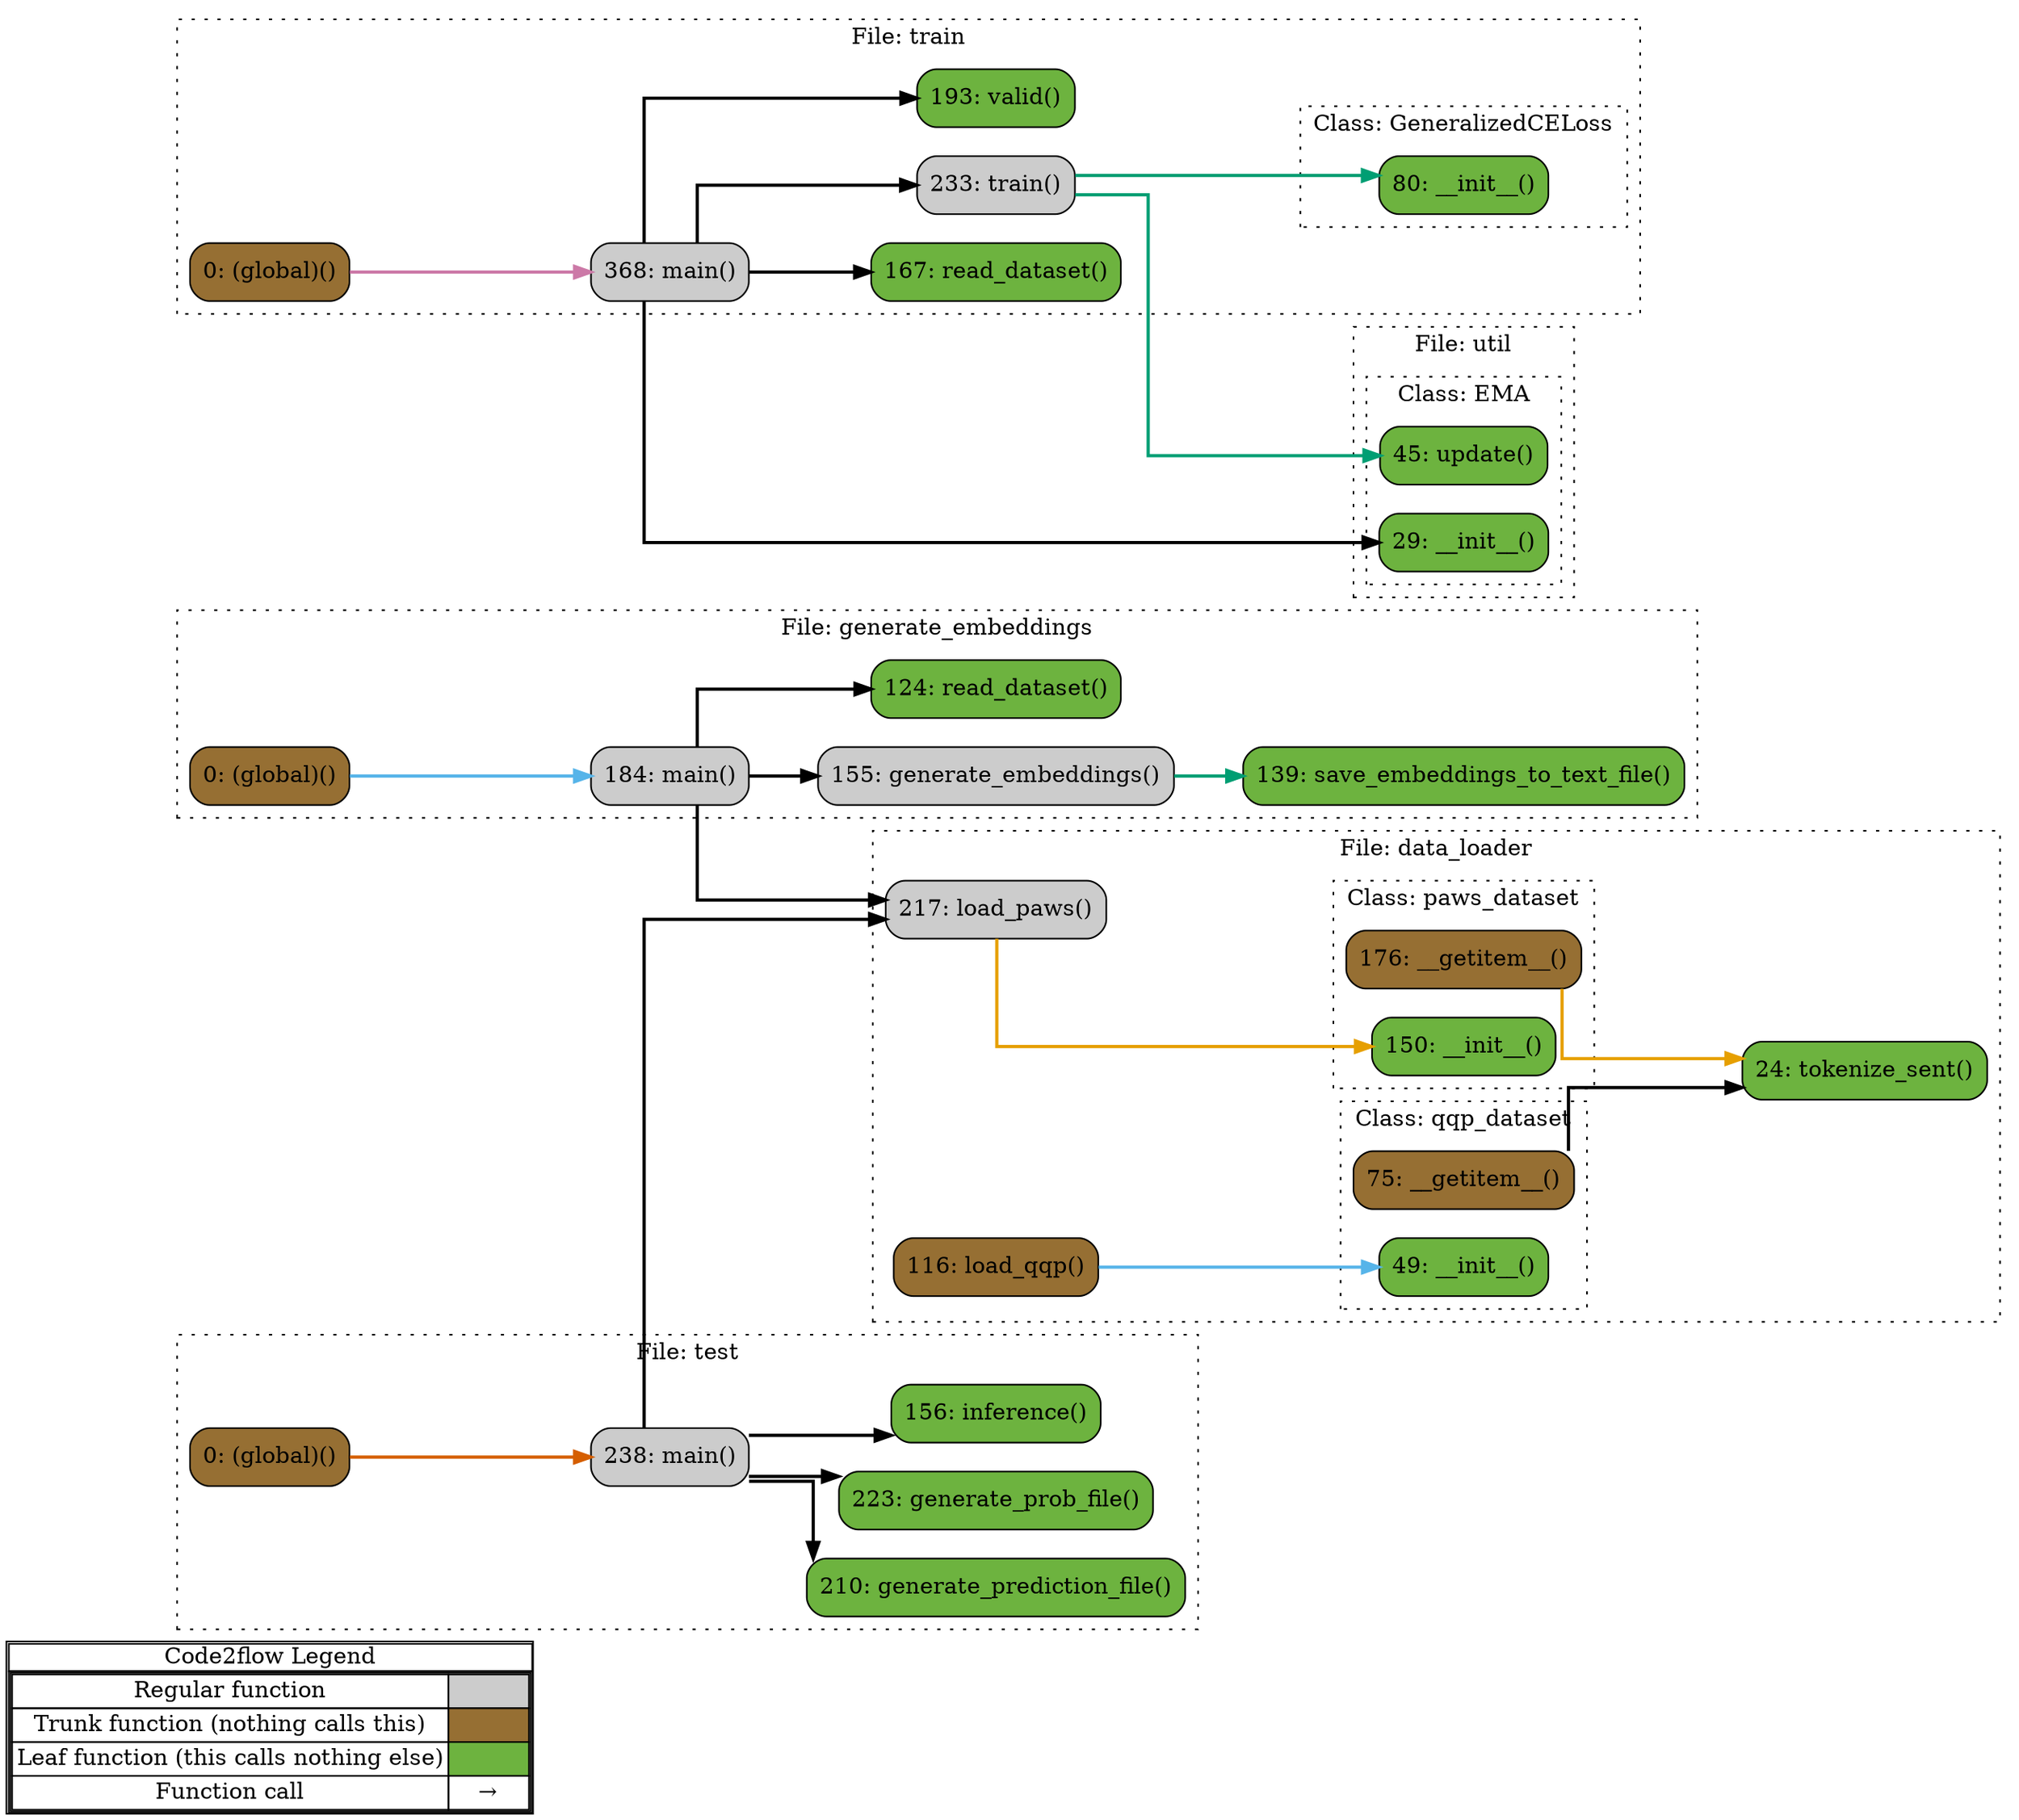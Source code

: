digraph G {
concentrate=true;
splines="ortho";
rankdir="LR";
subgraph legend{
    rank = min;
    label = "legend";
    Legend [shape=none, margin=0, label = <
        <table cellspacing="0" cellpadding="0" border="1"><tr><td>Code2flow Legend</td></tr><tr><td>
        <table cellspacing="0">
        <tr><td>Regular function</td><td width="50px" bgcolor='#cccccc'></td></tr>
        <tr><td>Trunk function (nothing calls this)</td><td bgcolor='#966F33'></td></tr>
        <tr><td>Leaf function (this calls nothing else)</td><td bgcolor='#6db33f'></td></tr>
        <tr><td>Function call</td><td><font color='black'>&#8594;</font></td></tr>
        </table></td></tr></table>
        >];
}node_bc5ac879 [label="217: load_paws()" name="data_loader::load_paws" shape="rect" style="rounded,filled" fillcolor="#cccccc" ];
node_0634206a [label="116: load_qqp()" name="data_loader::load_qqp" shape="rect" style="rounded,filled" fillcolor="#966F33" ];
node_985c2221 [label="176: __getitem__()" name="data_loader::paws_dataset.__getitem__" shape="rect" style="rounded,filled" fillcolor="#966F33" ];
node_7eb7b2d5 [label="150: __init__()" name="data_loader::paws_dataset.__init__" shape="rect" style="rounded,filled" fillcolor="#6db33f" ];
node_5aca6650 [label="75: __getitem__()" name="data_loader::qqp_dataset.__getitem__" shape="rect" style="rounded,filled" fillcolor="#966F33" ];
node_6817b8fe [label="49: __init__()" name="data_loader::qqp_dataset.__init__" shape="rect" style="rounded,filled" fillcolor="#6db33f" ];
node_23eb315a [label="24: tokenize_sent()" name="data_loader::tokenize_sent" shape="rect" style="rounded,filled" fillcolor="#6db33f" ];
node_a7113e9a [label="0: (global)()" name="generate_embeddings::(global)" shape="rect" style="rounded,filled" fillcolor="#966F33" ];
node_a6c9cb93 [label="155: generate_embeddings()" name="generate_embeddings::generate_embeddings" shape="rect" style="rounded,filled" fillcolor="#cccccc" ];
node_35062a38 [label="184: main()" name="generate_embeddings::main" shape="rect" style="rounded,filled" fillcolor="#cccccc" ];
node_86997af2 [label="124: read_dataset()" name="generate_embeddings::read_dataset" shape="rect" style="rounded,filled" fillcolor="#6db33f" ];
node_daaf73c1 [label="139: save_embeddings_to_text_file()" name="generate_embeddings::save_embeddings_to_text_file" shape="rect" style="rounded,filled" fillcolor="#6db33f" ];
node_e2c9e7ce [label="0: (global)()" name="test::(global)" shape="rect" style="rounded,filled" fillcolor="#966F33" ];
node_6afeb101 [label="210: generate_prediction_file()" name="test::generate_prediction_file" shape="rect" style="rounded,filled" fillcolor="#6db33f" ];
node_ac6a250b [label="223: generate_prob_file()" name="test::generate_prob_file" shape="rect" style="rounded,filled" fillcolor="#6db33f" ];
node_9e9f5ef0 [label="156: inference()" name="test::inference" shape="rect" style="rounded,filled" fillcolor="#6db33f" ];
node_a1306fc0 [label="238: main()" name="test::main" shape="rect" style="rounded,filled" fillcolor="#cccccc" ];
node_4f72369f [label="0: (global)()" name="train::(global)" shape="rect" style="rounded,filled" fillcolor="#966F33" ];
node_f8f14ddb [label="80: __init__()" name="train::GeneralizedCELoss.__init__" shape="rect" style="rounded,filled" fillcolor="#6db33f" ];
node_fa044cf0 [label="368: main()" name="train::main" shape="rect" style="rounded,filled" fillcolor="#cccccc" ];
node_5ba834a8 [label="167: read_dataset()" name="train::read_dataset" shape="rect" style="rounded,filled" fillcolor="#6db33f" ];
node_6d48e1f3 [label="233: train()" name="train::train" shape="rect" style="rounded,filled" fillcolor="#cccccc" ];
node_0d29d150 [label="193: valid()" name="train::valid" shape="rect" style="rounded,filled" fillcolor="#6db33f" ];
node_0e7bf1af [label="29: __init__()" name="util::EMA.__init__" shape="rect" style="rounded,filled" fillcolor="#6db33f" ];
node_f3337a4d [label="45: update()" name="util::EMA.update" shape="rect" style="rounded,filled" fillcolor="#6db33f" ];
node_bc5ac879 -> node_7eb7b2d5 [color="#E69F00" penwidth="2"];
node_0634206a -> node_6817b8fe [color="#56B4E9" penwidth="2"];
node_985c2221 -> node_23eb315a [color="#E69F00" penwidth="2"];
node_985c2221 -> node_23eb315a [color="#E69F00" penwidth="2"];
node_5aca6650 -> node_23eb315a [color="#000000" penwidth="2"];
node_5aca6650 -> node_23eb315a [color="#000000" penwidth="2"];
node_a7113e9a -> node_35062a38 [color="#56B4E9" penwidth="2"];
node_a6c9cb93 -> node_daaf73c1 [color="#009E73" penwidth="2"];
node_35062a38 -> node_bc5ac879 [color="#000000" penwidth="2"];
node_35062a38 -> node_bc5ac879 [color="#000000" penwidth="2"];
node_35062a38 -> node_bc5ac879 [color="#000000" penwidth="2"];
node_35062a38 -> node_a6c9cb93 [color="#000000" penwidth="2"];
node_35062a38 -> node_a6c9cb93 [color="#000000" penwidth="2"];
node_35062a38 -> node_a6c9cb93 [color="#000000" penwidth="2"];
node_35062a38 -> node_a6c9cb93 [color="#000000" penwidth="2"];
node_35062a38 -> node_a6c9cb93 [color="#000000" penwidth="2"];
node_35062a38 -> node_86997af2 [color="#000000" penwidth="2"];
node_35062a38 -> node_86997af2 [color="#000000" penwidth="2"];
node_e2c9e7ce -> node_a1306fc0 [color="#D55E00" penwidth="2"];
node_a1306fc0 -> node_bc5ac879 [color="#000000" penwidth="2"];
node_a1306fc0 -> node_6afeb101 [color="#000000" penwidth="2"];
node_a1306fc0 -> node_ac6a250b [color="#000000" penwidth="2"];
node_a1306fc0 -> node_9e9f5ef0 [color="#000000" penwidth="2"];
node_4f72369f -> node_fa044cf0 [color="#CC79A7" penwidth="2"];
node_fa044cf0 -> node_5ba834a8 [color="#000000" penwidth="2"];
node_fa044cf0 -> node_5ba834a8 [color="#000000" penwidth="2"];
node_fa044cf0 -> node_6d48e1f3 [color="#000000" penwidth="2"];
node_fa044cf0 -> node_0d29d150 [color="#000000" penwidth="2"];
node_fa044cf0 -> node_0e7bf1af [color="#000000" penwidth="2"];
node_fa044cf0 -> node_0e7bf1af [color="#000000" penwidth="2"];
node_6d48e1f3 -> node_f8f14ddb [color="#009E73" penwidth="2"];
node_6d48e1f3 -> node_f8f14ddb [color="#009E73" penwidth="2"];
node_6d48e1f3 -> node_f8f14ddb [color="#009E73" penwidth="2"];
node_6d48e1f3 -> node_f3337a4d [color="#009E73" penwidth="2"];
node_6d48e1f3 -> node_f3337a4d [color="#009E73" penwidth="2"];
node_6d48e1f3 -> node_f3337a4d [color="#009E73" penwidth="2"];
subgraph cluster_2146f035 {
    node_23eb315a node_0634206a node_bc5ac879;
    label="File: data_loader";
    name="data_loader";
    style="filled";
    graph[style=dotted];
    subgraph cluster_5b71224a {
        node_6817b8fe node_5aca6650;
        label="Class: qqp_dataset";
        name="qqp_dataset";
        style="filled";
        graph[style=dotted];
    };
    subgraph cluster_15f946be {
        node_7eb7b2d5 node_985c2221;
        label="Class: paws_dataset";
        name="paws_dataset";
        style="filled";
        graph[style=dotted];
    };
};
subgraph cluster_1ea589b4 {
    node_86997af2 node_daaf73c1 node_a6c9cb93 node_35062a38 node_a7113e9a;
    label="File: generate_embeddings";
    name="generate_embeddings";
    style="filled";
    graph[style=dotted];
};
subgraph cluster_c7d48d46 {
    node_9e9f5ef0 node_6afeb101 node_ac6a250b node_a1306fc0 node_e2c9e7ce;
    label="File: test";
    name="test";
    style="filled";
    graph[style=dotted];
};
subgraph cluster_98654514 {
    node_5ba834a8 node_0d29d150 node_6d48e1f3 node_fa044cf0 node_4f72369f;
    label="File: train";
    name="train";
    style="filled";
    graph[style=dotted];
    subgraph cluster_368d03b3 {
        node_f8f14ddb;
        label="Class: GeneralizedCELoss";
        name="GeneralizedCELoss";
        style="filled";
        graph[style=dotted];
    };
};
subgraph cluster_0bb56630 {
    label="File: util";
    name="util";
    style="filled";
    graph[style=dotted];
    subgraph cluster_050517b5 {
        node_0e7bf1af node_f3337a4d;
        label="Class: EMA";
        name="EMA";
        style="filled";
        graph[style=dotted];
    };
};
}
